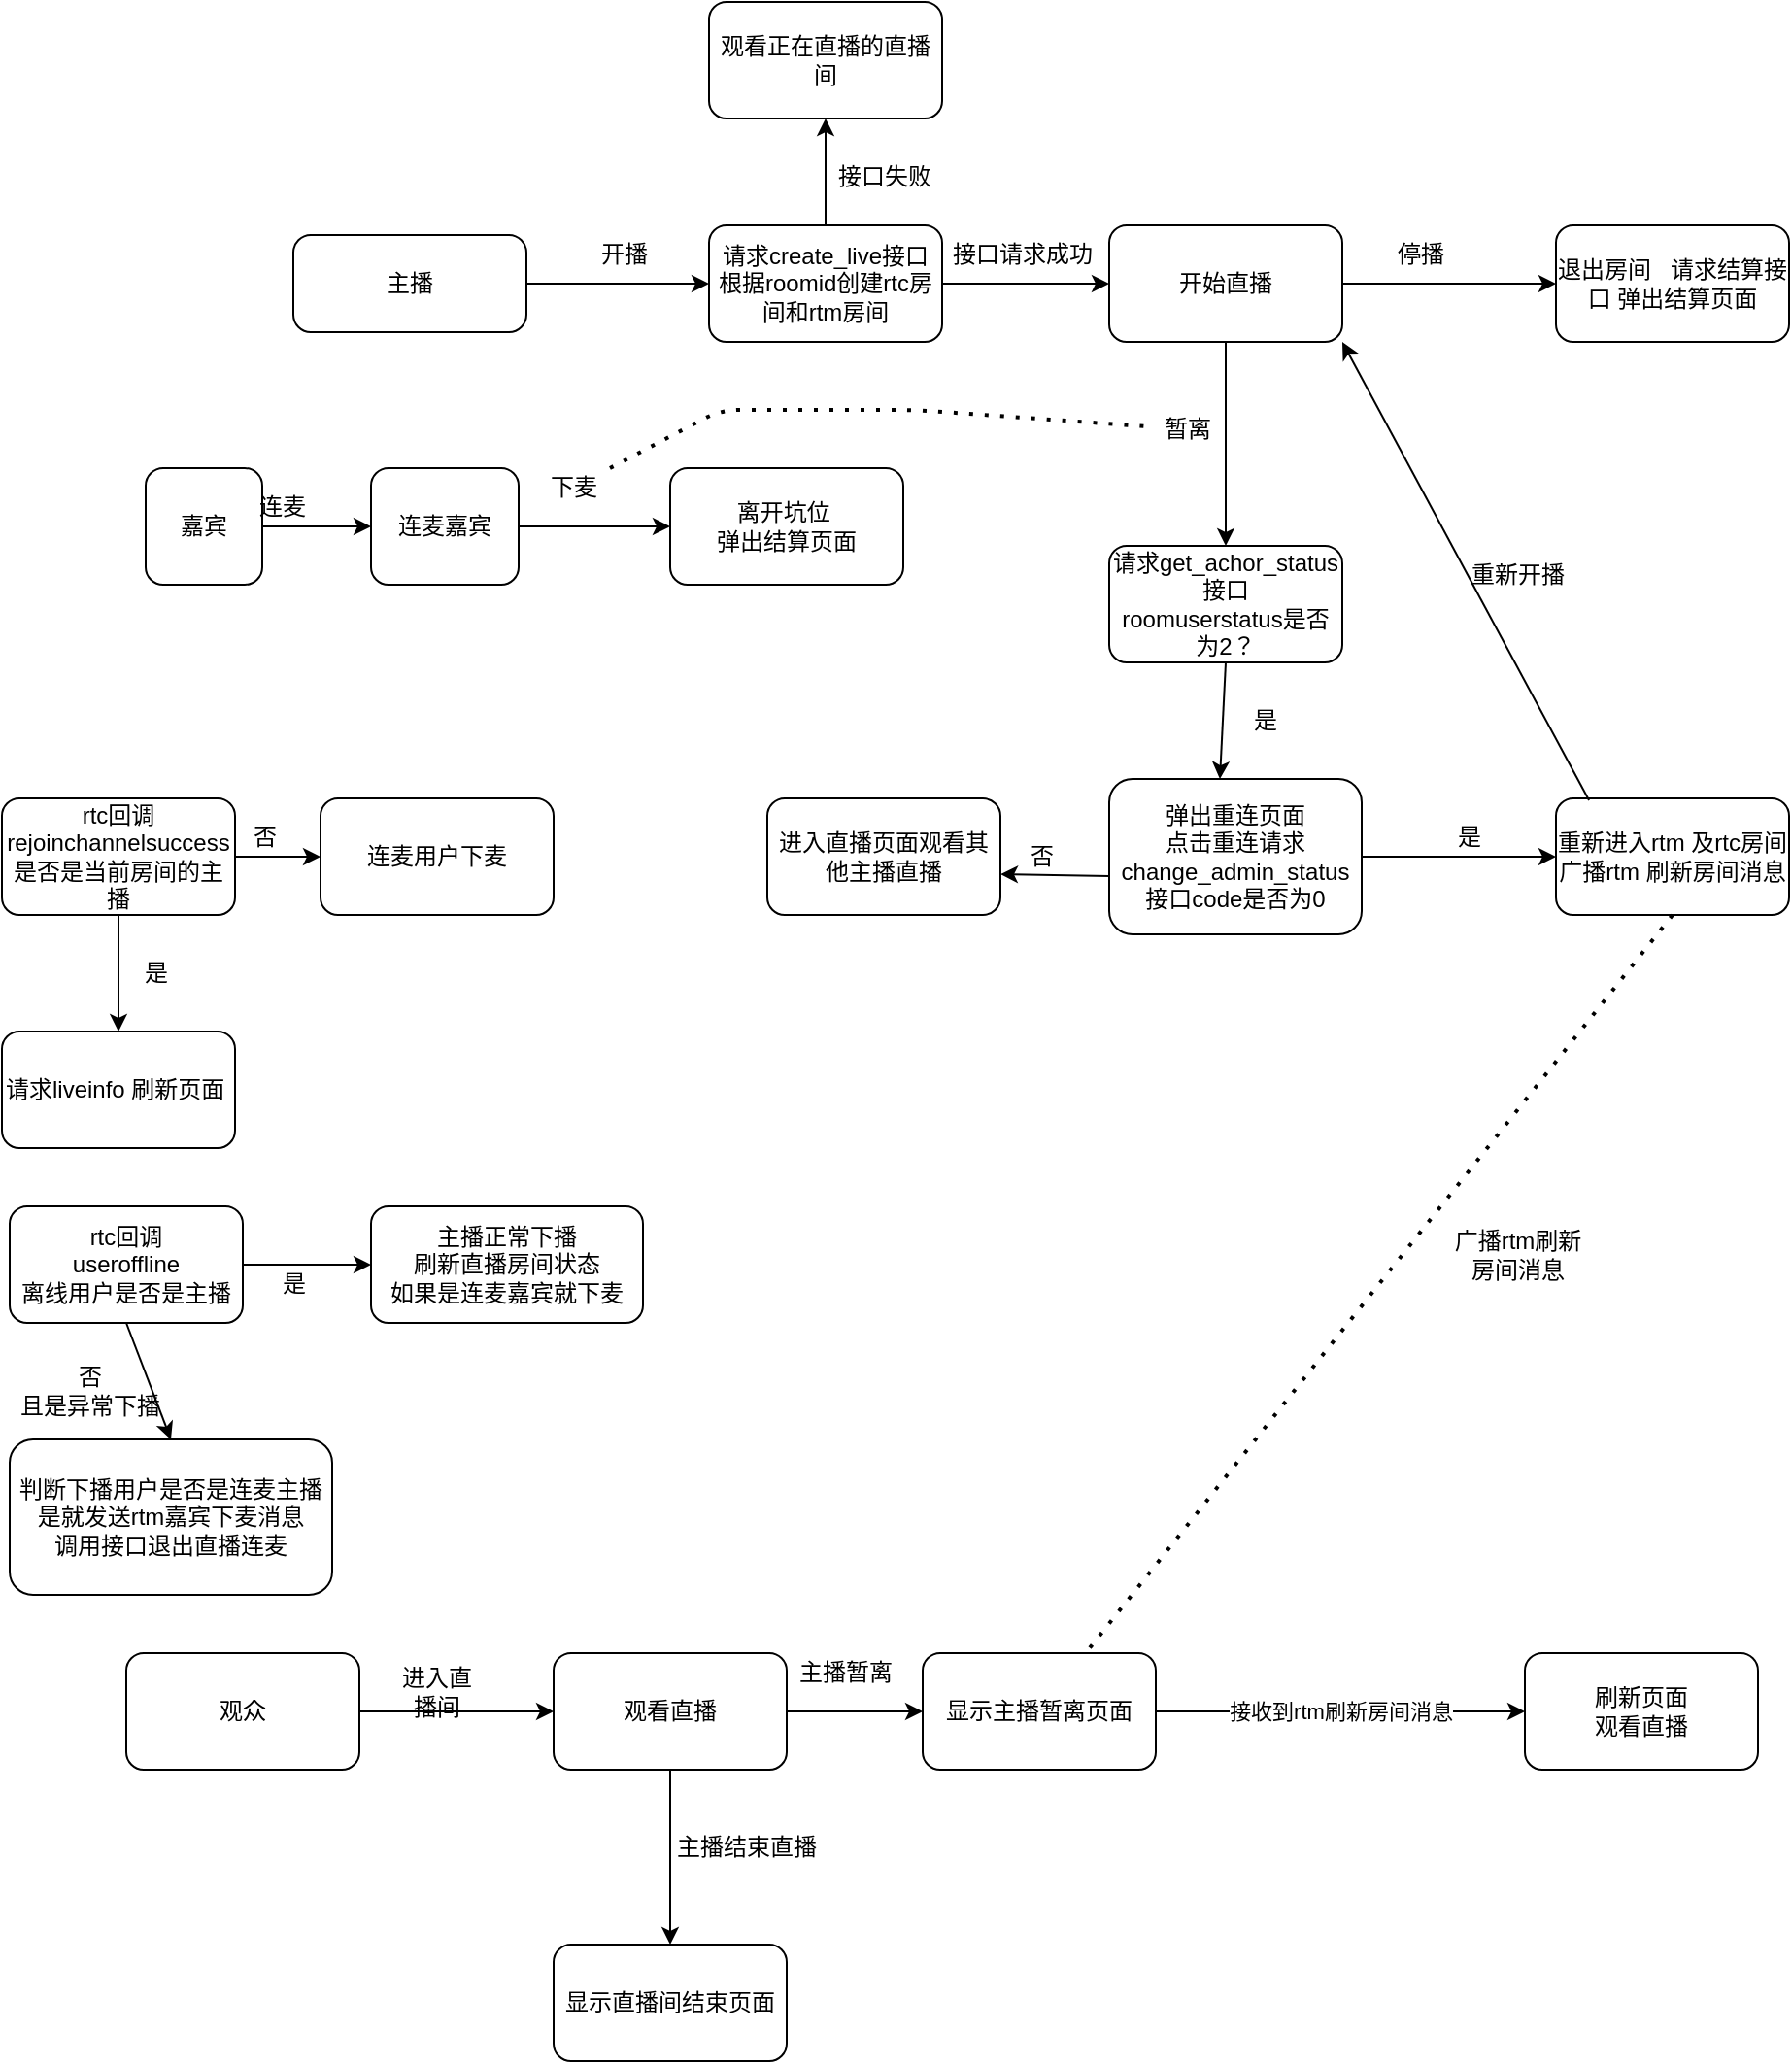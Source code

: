 <mxfile version="14.5.8" type="github">
  <diagram id="C5RBs43oDa-KdzZeNtuy" name="Page-1">
    <mxGraphModel dx="1800" dy="684" grid="1" gridSize="10" guides="1" tooltips="1" connect="1" arrows="1" fold="1" page="1" pageScale="1" pageWidth="827" pageHeight="1169" math="0" shadow="0">
      <root>
        <mxCell id="WIyWlLk6GJQsqaUBKTNV-0" />
        <mxCell id="WIyWlLk6GJQsqaUBKTNV-1" parent="WIyWlLk6GJQsqaUBKTNV-0" />
        <mxCell id="g48fNDkBXVpFaVi7_BF4-2" value="主播" style="rounded=1;whiteSpace=wrap;html=1;arcSize=18;" vertex="1" parent="WIyWlLk6GJQsqaUBKTNV-1">
          <mxGeometry x="80" y="400" width="120" height="50" as="geometry" />
        </mxCell>
        <mxCell id="g48fNDkBXVpFaVi7_BF4-7" value="请求create_live接口&lt;br&gt;根据roomid创建rtc房间和rtm房间" style="rounded=1;whiteSpace=wrap;html=1;" vertex="1" parent="WIyWlLk6GJQsqaUBKTNV-1">
          <mxGeometry x="294" y="395" width="120" height="60" as="geometry" />
        </mxCell>
        <mxCell id="g48fNDkBXVpFaVi7_BF4-8" value="" style="endArrow=classic;html=1;exitX=1;exitY=0.5;exitDx=0;exitDy=0;entryX=0;entryY=0.5;entryDx=0;entryDy=0;" edge="1" parent="WIyWlLk6GJQsqaUBKTNV-1" source="g48fNDkBXVpFaVi7_BF4-2" target="g48fNDkBXVpFaVi7_BF4-7">
          <mxGeometry width="50" height="50" relative="1" as="geometry">
            <mxPoint x="320" y="370" as="sourcePoint" />
            <mxPoint x="370" y="320" as="targetPoint" />
          </mxGeometry>
        </mxCell>
        <mxCell id="g48fNDkBXVpFaVi7_BF4-9" value="开播" style="text;html=1;align=center;verticalAlign=middle;resizable=0;points=[];autosize=1;strokeColor=none;" vertex="1" parent="WIyWlLk6GJQsqaUBKTNV-1">
          <mxGeometry x="230" y="400" width="40" height="20" as="geometry" />
        </mxCell>
        <mxCell id="g48fNDkBXVpFaVi7_BF4-10" value="开始直播" style="rounded=1;whiteSpace=wrap;html=1;" vertex="1" parent="WIyWlLk6GJQsqaUBKTNV-1">
          <mxGeometry x="500" y="395" width="120" height="60" as="geometry" />
        </mxCell>
        <mxCell id="g48fNDkBXVpFaVi7_BF4-11" value="" style="endArrow=classic;html=1;exitX=1;exitY=0.5;exitDx=0;exitDy=0;entryX=0;entryY=0.5;entryDx=0;entryDy=0;" edge="1" parent="WIyWlLk6GJQsqaUBKTNV-1" source="g48fNDkBXVpFaVi7_BF4-7" target="g48fNDkBXVpFaVi7_BF4-10">
          <mxGeometry width="50" height="50" relative="1" as="geometry">
            <mxPoint x="470" y="480" as="sourcePoint" />
            <mxPoint x="520" y="430" as="targetPoint" />
          </mxGeometry>
        </mxCell>
        <mxCell id="g48fNDkBXVpFaVi7_BF4-12" value="接口请求成功" style="text;html=1;align=center;verticalAlign=middle;resizable=0;points=[];autosize=1;strokeColor=none;" vertex="1" parent="WIyWlLk6GJQsqaUBKTNV-1">
          <mxGeometry x="410" y="400" width="90" height="20" as="geometry" />
        </mxCell>
        <mxCell id="g48fNDkBXVpFaVi7_BF4-13" value="观看正在直播的直播间" style="rounded=1;whiteSpace=wrap;html=1;" vertex="1" parent="WIyWlLk6GJQsqaUBKTNV-1">
          <mxGeometry x="294" y="280" width="120" height="60" as="geometry" />
        </mxCell>
        <mxCell id="g48fNDkBXVpFaVi7_BF4-14" value="" style="endArrow=classic;html=1;exitX=0.5;exitY=0;exitDx=0;exitDy=0;entryX=0.5;entryY=1;entryDx=0;entryDy=0;" edge="1" parent="WIyWlLk6GJQsqaUBKTNV-1" source="g48fNDkBXVpFaVi7_BF4-7" target="g48fNDkBXVpFaVi7_BF4-13">
          <mxGeometry width="50" height="50" relative="1" as="geometry">
            <mxPoint x="350" y="390" as="sourcePoint" />
            <mxPoint x="400" y="340" as="targetPoint" />
          </mxGeometry>
        </mxCell>
        <mxCell id="g48fNDkBXVpFaVi7_BF4-15" value="接口失败" style="text;html=1;align=center;verticalAlign=middle;resizable=0;points=[];autosize=1;strokeColor=none;" vertex="1" parent="WIyWlLk6GJQsqaUBKTNV-1">
          <mxGeometry x="354" y="360" width="60" height="20" as="geometry" />
        </mxCell>
        <mxCell id="g48fNDkBXVpFaVi7_BF4-16" value="退出房间&amp;nbsp; &amp;nbsp;请求结算接口 弹出结算页面" style="rounded=1;whiteSpace=wrap;html=1;" vertex="1" parent="WIyWlLk6GJQsqaUBKTNV-1">
          <mxGeometry x="730" y="395" width="120" height="60" as="geometry" />
        </mxCell>
        <mxCell id="g48fNDkBXVpFaVi7_BF4-17" value="" style="endArrow=classic;html=1;exitX=1;exitY=0.5;exitDx=0;exitDy=0;entryX=0;entryY=0.5;entryDx=0;entryDy=0;" edge="1" parent="WIyWlLk6GJQsqaUBKTNV-1" source="g48fNDkBXVpFaVi7_BF4-10" target="g48fNDkBXVpFaVi7_BF4-16">
          <mxGeometry width="50" height="50" relative="1" as="geometry">
            <mxPoint x="510" y="470" as="sourcePoint" />
            <mxPoint x="560" y="420" as="targetPoint" />
          </mxGeometry>
        </mxCell>
        <mxCell id="g48fNDkBXVpFaVi7_BF4-18" value="停播" style="text;html=1;align=center;verticalAlign=middle;resizable=0;points=[];autosize=1;strokeColor=none;" vertex="1" parent="WIyWlLk6GJQsqaUBKTNV-1">
          <mxGeometry x="640" y="400" width="40" height="20" as="geometry" />
        </mxCell>
        <mxCell id="g48fNDkBXVpFaVi7_BF4-19" value="请求get_achor_status接口&lt;br&gt;roomuserstatus是否为2？" style="rounded=1;whiteSpace=wrap;html=1;" vertex="1" parent="WIyWlLk6GJQsqaUBKTNV-1">
          <mxGeometry x="500" y="560" width="120" height="60" as="geometry" />
        </mxCell>
        <mxCell id="g48fNDkBXVpFaVi7_BF4-22" value="" style="endArrow=classic;html=1;exitX=0.5;exitY=1;exitDx=0;exitDy=0;entryX=0.5;entryY=0;entryDx=0;entryDy=0;" edge="1" parent="WIyWlLk6GJQsqaUBKTNV-1" source="g48fNDkBXVpFaVi7_BF4-10" target="g48fNDkBXVpFaVi7_BF4-19">
          <mxGeometry width="50" height="50" relative="1" as="geometry">
            <mxPoint x="510" y="530" as="sourcePoint" />
            <mxPoint x="560" y="480" as="targetPoint" />
            <Array as="points" />
          </mxGeometry>
        </mxCell>
        <mxCell id="g48fNDkBXVpFaVi7_BF4-23" value="暂离" style="text;html=1;align=center;verticalAlign=middle;resizable=0;points=[];autosize=1;strokeColor=none;" vertex="1" parent="WIyWlLk6GJQsqaUBKTNV-1">
          <mxGeometry x="520" y="490" width="40" height="20" as="geometry" />
        </mxCell>
        <mxCell id="g48fNDkBXVpFaVi7_BF4-24" value="弹出重连页面&lt;br&gt;点击重连请求&lt;br&gt;change_admin_status接口code是否为0" style="rounded=1;whiteSpace=wrap;html=1;" vertex="1" parent="WIyWlLk6GJQsqaUBKTNV-1">
          <mxGeometry x="500" y="680" width="130" height="80" as="geometry" />
        </mxCell>
        <mxCell id="g48fNDkBXVpFaVi7_BF4-25" value="" style="endArrow=classic;html=1;exitX=0.5;exitY=1;exitDx=0;exitDy=0;" edge="1" parent="WIyWlLk6GJQsqaUBKTNV-1" source="g48fNDkBXVpFaVi7_BF4-19">
          <mxGeometry width="50" height="50" relative="1" as="geometry">
            <mxPoint x="540" y="770" as="sourcePoint" />
            <mxPoint x="557" y="680" as="targetPoint" />
          </mxGeometry>
        </mxCell>
        <mxCell id="g48fNDkBXVpFaVi7_BF4-26" value="是" style="text;html=1;align=center;verticalAlign=middle;resizable=0;points=[];autosize=1;strokeColor=none;" vertex="1" parent="WIyWlLk6GJQsqaUBKTNV-1">
          <mxGeometry x="565" y="640" width="30" height="20" as="geometry" />
        </mxCell>
        <mxCell id="g48fNDkBXVpFaVi7_BF4-27" value="重新进入rtm 及rtc房间&lt;br&gt;广播rtm 刷新房间消息" style="rounded=1;whiteSpace=wrap;html=1;" vertex="1" parent="WIyWlLk6GJQsqaUBKTNV-1">
          <mxGeometry x="730" y="690" width="120" height="60" as="geometry" />
        </mxCell>
        <mxCell id="g48fNDkBXVpFaVi7_BF4-28" value="" style="endArrow=classic;html=1;entryX=0;entryY=0.5;entryDx=0;entryDy=0;" edge="1" parent="WIyWlLk6GJQsqaUBKTNV-1" target="g48fNDkBXVpFaVi7_BF4-27">
          <mxGeometry width="50" height="50" relative="1" as="geometry">
            <mxPoint x="630" y="720" as="sourcePoint" />
            <mxPoint x="810" y="720" as="targetPoint" />
          </mxGeometry>
        </mxCell>
        <mxCell id="g48fNDkBXVpFaVi7_BF4-29" value="" style="endArrow=classic;html=1;exitX=0.142;exitY=0.017;exitDx=0;exitDy=0;exitPerimeter=0;entryX=1;entryY=1;entryDx=0;entryDy=0;" edge="1" parent="WIyWlLk6GJQsqaUBKTNV-1" source="g48fNDkBXVpFaVi7_BF4-27" target="g48fNDkBXVpFaVi7_BF4-10">
          <mxGeometry width="50" height="50" relative="1" as="geometry">
            <mxPoint x="520" y="710" as="sourcePoint" />
            <mxPoint x="570" y="660" as="targetPoint" />
            <Array as="points" />
          </mxGeometry>
        </mxCell>
        <mxCell id="g48fNDkBXVpFaVi7_BF4-30" style="edgeStyle=none;rounded=0;orthogonalLoop=1;jettySize=auto;html=1;entryX=0.75;entryY=0;entryDx=0;entryDy=0;" edge="1" parent="WIyWlLk6GJQsqaUBKTNV-1" source="g48fNDkBXVpFaVi7_BF4-24" target="g48fNDkBXVpFaVi7_BF4-24">
          <mxGeometry relative="1" as="geometry" />
        </mxCell>
        <mxCell id="g48fNDkBXVpFaVi7_BF4-32" value="重新开播" style="text;html=1;align=center;verticalAlign=middle;resizable=0;points=[];autosize=1;strokeColor=none;" vertex="1" parent="WIyWlLk6GJQsqaUBKTNV-1">
          <mxGeometry x="680" y="564.5" width="60" height="20" as="geometry" />
        </mxCell>
        <mxCell id="g48fNDkBXVpFaVi7_BF4-33" value="进入直播页面观看其他主播直播" style="rounded=1;whiteSpace=wrap;html=1;" vertex="1" parent="WIyWlLk6GJQsqaUBKTNV-1">
          <mxGeometry x="324" y="690" width="120" height="60" as="geometry" />
        </mxCell>
        <mxCell id="g48fNDkBXVpFaVi7_BF4-34" value="" style="endArrow=classic;html=1;exitX=0;exitY=0.625;exitDx=0;exitDy=0;entryX=1;entryY=0.65;entryDx=0;entryDy=0;exitPerimeter=0;entryPerimeter=0;" edge="1" parent="WIyWlLk6GJQsqaUBKTNV-1" source="g48fNDkBXVpFaVi7_BF4-24" target="g48fNDkBXVpFaVi7_BF4-33">
          <mxGeometry width="50" height="50" relative="1" as="geometry">
            <mxPoint x="630" y="850" as="sourcePoint" />
            <mxPoint x="680" y="800" as="targetPoint" />
          </mxGeometry>
        </mxCell>
        <mxCell id="g48fNDkBXVpFaVi7_BF4-35" value="否" style="text;html=1;align=center;verticalAlign=middle;resizable=0;points=[];autosize=1;strokeColor=none;" vertex="1" parent="WIyWlLk6GJQsqaUBKTNV-1">
          <mxGeometry x="450" y="710" width="30" height="20" as="geometry" />
        </mxCell>
        <mxCell id="g48fNDkBXVpFaVi7_BF4-37" value="是" style="text;html=1;align=center;verticalAlign=middle;resizable=0;points=[];autosize=1;strokeColor=none;" vertex="1" parent="WIyWlLk6GJQsqaUBKTNV-1">
          <mxGeometry x="670" y="700" width="30" height="20" as="geometry" />
        </mxCell>
        <mxCell id="g48fNDkBXVpFaVi7_BF4-38" value="观众" style="rounded=1;whiteSpace=wrap;html=1;" vertex="1" parent="WIyWlLk6GJQsqaUBKTNV-1">
          <mxGeometry x="-6" y="1130" width="120" height="60" as="geometry" />
        </mxCell>
        <mxCell id="g48fNDkBXVpFaVi7_BF4-39" value="观看直播" style="rounded=1;whiteSpace=wrap;html=1;" vertex="1" parent="WIyWlLk6GJQsqaUBKTNV-1">
          <mxGeometry x="214" y="1130" width="120" height="60" as="geometry" />
        </mxCell>
        <mxCell id="g48fNDkBXVpFaVi7_BF4-40" value="" style="endArrow=classic;html=1;exitX=1;exitY=0.5;exitDx=0;exitDy=0;entryX=0;entryY=0.5;entryDx=0;entryDy=0;" edge="1" parent="WIyWlLk6GJQsqaUBKTNV-1" source="g48fNDkBXVpFaVi7_BF4-38" target="g48fNDkBXVpFaVi7_BF4-39">
          <mxGeometry width="50" height="50" relative="1" as="geometry">
            <mxPoint x="334" y="1000" as="sourcePoint" />
            <mxPoint x="384" y="950" as="targetPoint" />
          </mxGeometry>
        </mxCell>
        <mxCell id="g48fNDkBXVpFaVi7_BF4-41" value="进入直播间" style="text;html=1;strokeColor=none;fillColor=none;align=center;verticalAlign=middle;whiteSpace=wrap;rounded=0;" vertex="1" parent="WIyWlLk6GJQsqaUBKTNV-1">
          <mxGeometry x="134" y="1140" width="40" height="20" as="geometry" />
        </mxCell>
        <mxCell id="g48fNDkBXVpFaVi7_BF4-42" value="显示主播暂离页面" style="rounded=1;whiteSpace=wrap;html=1;" vertex="1" parent="WIyWlLk6GJQsqaUBKTNV-1">
          <mxGeometry x="404" y="1130" width="120" height="60" as="geometry" />
        </mxCell>
        <mxCell id="g48fNDkBXVpFaVi7_BF4-43" value="" style="endArrow=classic;html=1;exitX=1;exitY=0.5;exitDx=0;exitDy=0;entryX=0;entryY=0.5;entryDx=0;entryDy=0;" edge="1" parent="WIyWlLk6GJQsqaUBKTNV-1" source="g48fNDkBXVpFaVi7_BF4-39" target="g48fNDkBXVpFaVi7_BF4-42">
          <mxGeometry width="50" height="50" relative="1" as="geometry">
            <mxPoint x="344" y="1200" as="sourcePoint" />
            <mxPoint x="394" y="1150" as="targetPoint" />
          </mxGeometry>
        </mxCell>
        <mxCell id="g48fNDkBXVpFaVi7_BF4-44" value="主播暂离" style="text;html=1;align=center;verticalAlign=middle;resizable=0;points=[];autosize=1;strokeColor=none;" vertex="1" parent="WIyWlLk6GJQsqaUBKTNV-1">
          <mxGeometry x="334" y="1130" width="60" height="20" as="geometry" />
        </mxCell>
        <mxCell id="g48fNDkBXVpFaVi7_BF4-45" value="显示直播间结束页面" style="rounded=1;whiteSpace=wrap;html=1;" vertex="1" parent="WIyWlLk6GJQsqaUBKTNV-1">
          <mxGeometry x="214" y="1280" width="120" height="60" as="geometry" />
        </mxCell>
        <mxCell id="g48fNDkBXVpFaVi7_BF4-46" value="" style="endArrow=classic;html=1;exitX=0.5;exitY=1;exitDx=0;exitDy=0;entryX=0.5;entryY=0;entryDx=0;entryDy=0;" edge="1" parent="WIyWlLk6GJQsqaUBKTNV-1" source="g48fNDkBXVpFaVi7_BF4-39" target="g48fNDkBXVpFaVi7_BF4-45">
          <mxGeometry width="50" height="50" relative="1" as="geometry">
            <mxPoint x="344" y="1260" as="sourcePoint" />
            <mxPoint x="394" y="1210" as="targetPoint" />
          </mxGeometry>
        </mxCell>
        <mxCell id="g48fNDkBXVpFaVi7_BF4-47" value="主播结束直播" style="text;html=1;align=center;verticalAlign=middle;resizable=0;points=[];autosize=1;strokeColor=none;" vertex="1" parent="WIyWlLk6GJQsqaUBKTNV-1">
          <mxGeometry x="268" y="1220" width="90" height="20" as="geometry" />
        </mxCell>
        <mxCell id="g48fNDkBXVpFaVi7_BF4-48" value="刷新页面&lt;br&gt;观看直播" style="rounded=1;whiteSpace=wrap;html=1;" vertex="1" parent="WIyWlLk6GJQsqaUBKTNV-1">
          <mxGeometry x="714" y="1130" width="120" height="60" as="geometry" />
        </mxCell>
        <mxCell id="g48fNDkBXVpFaVi7_BF4-49" value="" style="endArrow=classic;html=1;exitX=1;exitY=0.5;exitDx=0;exitDy=0;entryX=0;entryY=0.5;entryDx=0;entryDy=0;" edge="1" parent="WIyWlLk6GJQsqaUBKTNV-1" source="g48fNDkBXVpFaVi7_BF4-42" target="g48fNDkBXVpFaVi7_BF4-48">
          <mxGeometry relative="1" as="geometry">
            <mxPoint x="474" y="1070" as="sourcePoint" />
            <mxPoint x="634" y="1070" as="targetPoint" />
          </mxGeometry>
        </mxCell>
        <mxCell id="g48fNDkBXVpFaVi7_BF4-50" value="接收到rtm刷新房间消息" style="edgeLabel;resizable=0;html=1;align=center;verticalAlign=middle;" connectable="0" vertex="1" parent="g48fNDkBXVpFaVi7_BF4-49">
          <mxGeometry relative="1" as="geometry" />
        </mxCell>
        <mxCell id="g48fNDkBXVpFaVi7_BF4-52" value="" style="endArrow=none;dashed=1;html=1;dashPattern=1 3;strokeWidth=2;exitX=0.5;exitY=1;exitDx=0;exitDy=0;" edge="1" parent="WIyWlLk6GJQsqaUBKTNV-1" source="g48fNDkBXVpFaVi7_BF4-27" target="g48fNDkBXVpFaVi7_BF4-42">
          <mxGeometry width="50" height="50" relative="1" as="geometry">
            <mxPoint x="430" y="840" as="sourcePoint" />
            <mxPoint x="480" y="790" as="targetPoint" />
          </mxGeometry>
        </mxCell>
        <mxCell id="g48fNDkBXVpFaVi7_BF4-53" value="广播rtm刷新&lt;br&gt;房间消息" style="text;html=1;align=center;verticalAlign=middle;resizable=0;points=[];autosize=1;strokeColor=none;" vertex="1" parent="WIyWlLk6GJQsqaUBKTNV-1">
          <mxGeometry x="670" y="910" width="80" height="30" as="geometry" />
        </mxCell>
        <mxCell id="g48fNDkBXVpFaVi7_BF4-56" value="嘉宾" style="rounded=1;whiteSpace=wrap;html=1;" vertex="1" parent="WIyWlLk6GJQsqaUBKTNV-1">
          <mxGeometry x="4" y="520" width="60" height="60" as="geometry" />
        </mxCell>
        <mxCell id="g48fNDkBXVpFaVi7_BF4-67" style="edgeStyle=none;rounded=0;orthogonalLoop=1;jettySize=auto;html=1;exitX=1;exitY=0.5;exitDx=0;exitDy=0;" edge="1" parent="WIyWlLk6GJQsqaUBKTNV-1" source="g48fNDkBXVpFaVi7_BF4-56" target="g48fNDkBXVpFaVi7_BF4-56">
          <mxGeometry relative="1" as="geometry" />
        </mxCell>
        <mxCell id="g48fNDkBXVpFaVi7_BF4-68" value="连麦嘉宾" style="rounded=1;whiteSpace=wrap;html=1;" vertex="1" parent="WIyWlLk6GJQsqaUBKTNV-1">
          <mxGeometry x="120" y="520" width="76" height="60" as="geometry" />
        </mxCell>
        <mxCell id="g48fNDkBXVpFaVi7_BF4-69" value="" style="endArrow=classic;html=1;exitX=1;exitY=0.5;exitDx=0;exitDy=0;entryX=0;entryY=0.5;entryDx=0;entryDy=0;" edge="1" parent="WIyWlLk6GJQsqaUBKTNV-1" source="g48fNDkBXVpFaVi7_BF4-56" target="g48fNDkBXVpFaVi7_BF4-68">
          <mxGeometry width="50" height="50" relative="1" as="geometry">
            <mxPoint x="64" y="500" as="sourcePoint" />
            <mxPoint x="114" y="450" as="targetPoint" />
          </mxGeometry>
        </mxCell>
        <mxCell id="g48fNDkBXVpFaVi7_BF4-70" value="连麦" style="text;html=1;align=center;verticalAlign=middle;resizable=0;points=[];autosize=1;strokeColor=none;" vertex="1" parent="WIyWlLk6GJQsqaUBKTNV-1">
          <mxGeometry x="54" y="530" width="40" height="20" as="geometry" />
        </mxCell>
        <mxCell id="g48fNDkBXVpFaVi7_BF4-71" value="离开坑位&amp;nbsp;&lt;br&gt;弹出结算页面" style="rounded=1;whiteSpace=wrap;html=1;" vertex="1" parent="WIyWlLk6GJQsqaUBKTNV-1">
          <mxGeometry x="274" y="520" width="120" height="60" as="geometry" />
        </mxCell>
        <mxCell id="g48fNDkBXVpFaVi7_BF4-72" value="" style="endArrow=classic;html=1;exitX=1;exitY=0.5;exitDx=0;exitDy=0;entryX=0;entryY=0.5;entryDx=0;entryDy=0;" edge="1" parent="WIyWlLk6GJQsqaUBKTNV-1" source="g48fNDkBXVpFaVi7_BF4-68" target="g48fNDkBXVpFaVi7_BF4-71">
          <mxGeometry width="50" height="50" relative="1" as="geometry">
            <mxPoint x="194" y="490" as="sourcePoint" />
            <mxPoint x="244" y="440" as="targetPoint" />
          </mxGeometry>
        </mxCell>
        <mxCell id="g48fNDkBXVpFaVi7_BF4-73" value="下麦" style="text;html=1;align=center;verticalAlign=middle;resizable=0;points=[];autosize=1;strokeColor=none;" vertex="1" parent="WIyWlLk6GJQsqaUBKTNV-1">
          <mxGeometry x="204" y="520" width="40" height="20" as="geometry" />
        </mxCell>
        <mxCell id="g48fNDkBXVpFaVi7_BF4-74" value="" style="endArrow=none;dashed=1;html=1;dashPattern=1 3;strokeWidth=2;" edge="1" parent="WIyWlLk6GJQsqaUBKTNV-1" source="g48fNDkBXVpFaVi7_BF4-73" target="g48fNDkBXVpFaVi7_BF4-23">
          <mxGeometry width="50" height="50" relative="1" as="geometry">
            <mxPoint x="420" y="540" as="sourcePoint" />
            <mxPoint x="470" y="490" as="targetPoint" />
            <Array as="points">
              <mxPoint x="300" y="490" />
              <mxPoint x="400" y="490" />
            </Array>
          </mxGeometry>
        </mxCell>
        <mxCell id="g48fNDkBXVpFaVi7_BF4-75" value="rtc回调&lt;br&gt;rejoinchannelsuccess&lt;br&gt;是否是当前房间的主播" style="rounded=1;whiteSpace=wrap;html=1;" vertex="1" parent="WIyWlLk6GJQsqaUBKTNV-1">
          <mxGeometry x="-70" y="690" width="120" height="60" as="geometry" />
        </mxCell>
        <mxCell id="g48fNDkBXVpFaVi7_BF4-76" value="连麦用户下麦" style="rounded=1;whiteSpace=wrap;html=1;" vertex="1" parent="WIyWlLk6GJQsqaUBKTNV-1">
          <mxGeometry x="94" y="690" width="120" height="60" as="geometry" />
        </mxCell>
        <mxCell id="g48fNDkBXVpFaVi7_BF4-77" value="" style="endArrow=classic;html=1;exitX=1;exitY=0.5;exitDx=0;exitDy=0;entryX=0;entryY=0.5;entryDx=0;entryDy=0;" edge="1" parent="WIyWlLk6GJQsqaUBKTNV-1" source="g48fNDkBXVpFaVi7_BF4-75" target="g48fNDkBXVpFaVi7_BF4-76">
          <mxGeometry width="50" height="50" relative="1" as="geometry">
            <mxPoint x="250" y="930" as="sourcePoint" />
            <mxPoint x="300" y="880" as="targetPoint" />
          </mxGeometry>
        </mxCell>
        <mxCell id="g48fNDkBXVpFaVi7_BF4-78" value="否" style="text;html=1;align=center;verticalAlign=middle;resizable=0;points=[];autosize=1;strokeColor=none;" vertex="1" parent="WIyWlLk6GJQsqaUBKTNV-1">
          <mxGeometry x="50" y="700" width="30" height="20" as="geometry" />
        </mxCell>
        <mxCell id="g48fNDkBXVpFaVi7_BF4-79" value="请求liveinfo 刷新页面&amp;nbsp;" style="rounded=1;whiteSpace=wrap;html=1;" vertex="1" parent="WIyWlLk6GJQsqaUBKTNV-1">
          <mxGeometry x="-70" y="810" width="120" height="60" as="geometry" />
        </mxCell>
        <mxCell id="g48fNDkBXVpFaVi7_BF4-80" value="" style="endArrow=classic;html=1;exitX=0.5;exitY=1;exitDx=0;exitDy=0;entryX=0.5;entryY=0;entryDx=0;entryDy=0;" edge="1" parent="WIyWlLk6GJQsqaUBKTNV-1" source="g48fNDkBXVpFaVi7_BF4-75" target="g48fNDkBXVpFaVi7_BF4-79">
          <mxGeometry width="50" height="50" relative="1" as="geometry">
            <mxPoint x="80" y="850" as="sourcePoint" />
            <mxPoint x="130" y="800" as="targetPoint" />
          </mxGeometry>
        </mxCell>
        <mxCell id="g48fNDkBXVpFaVi7_BF4-81" value="是" style="text;html=1;align=center;verticalAlign=middle;resizable=0;points=[];autosize=1;strokeColor=none;" vertex="1" parent="WIyWlLk6GJQsqaUBKTNV-1">
          <mxGeometry x="-6" y="770" width="30" height="20" as="geometry" />
        </mxCell>
        <mxCell id="g48fNDkBXVpFaVi7_BF4-84" value="&lt;span&gt;rtc回调&lt;/span&gt;&lt;br&gt;useroffline&lt;br&gt;离线用户是否是主播" style="rounded=1;whiteSpace=wrap;html=1;" vertex="1" parent="WIyWlLk6GJQsqaUBKTNV-1">
          <mxGeometry x="-66" y="900" width="120" height="60" as="geometry" />
        </mxCell>
        <mxCell id="g48fNDkBXVpFaVi7_BF4-85" value="主播正常下播&lt;br&gt;刷新直播房间状态&lt;br&gt;如果是连麦嘉宾就下麦" style="rounded=1;whiteSpace=wrap;html=1;" vertex="1" parent="WIyWlLk6GJQsqaUBKTNV-1">
          <mxGeometry x="120" y="900" width="140" height="60" as="geometry" />
        </mxCell>
        <mxCell id="g48fNDkBXVpFaVi7_BF4-86" value="" style="endArrow=classic;html=1;entryX=0;entryY=0.5;entryDx=0;entryDy=0;" edge="1" parent="WIyWlLk6GJQsqaUBKTNV-1" source="g48fNDkBXVpFaVi7_BF4-84" target="g48fNDkBXVpFaVi7_BF4-85">
          <mxGeometry width="50" height="50" relative="1" as="geometry">
            <mxPoint x="50" y="1000" as="sourcePoint" />
            <mxPoint x="120.711" y="950" as="targetPoint" />
          </mxGeometry>
        </mxCell>
        <mxCell id="g48fNDkBXVpFaVi7_BF4-87" value="是" style="text;html=1;align=center;verticalAlign=middle;resizable=0;points=[];autosize=1;strokeColor=none;" vertex="1" parent="WIyWlLk6GJQsqaUBKTNV-1">
          <mxGeometry x="65" y="930" width="30" height="20" as="geometry" />
        </mxCell>
        <mxCell id="g48fNDkBXVpFaVi7_BF4-88" value="判断下播用户是否是连麦主播&lt;br&gt;是就发送rtm嘉宾下麦消息&lt;br&gt;调用接口退出直播连麦" style="rounded=1;whiteSpace=wrap;html=1;" vertex="1" parent="WIyWlLk6GJQsqaUBKTNV-1">
          <mxGeometry x="-66" y="1020" width="166" height="80" as="geometry" />
        </mxCell>
        <mxCell id="g48fNDkBXVpFaVi7_BF4-89" value="" style="endArrow=classic;html=1;exitX=0.5;exitY=1;exitDx=0;exitDy=0;entryX=0.5;entryY=0;entryDx=0;entryDy=0;" edge="1" parent="WIyWlLk6GJQsqaUBKTNV-1" source="g48fNDkBXVpFaVi7_BF4-84" target="g48fNDkBXVpFaVi7_BF4-88">
          <mxGeometry width="50" height="50" relative="1" as="geometry">
            <mxPoint x="100" y="1040" as="sourcePoint" />
            <mxPoint x="150" y="990" as="targetPoint" />
          </mxGeometry>
        </mxCell>
        <mxCell id="g48fNDkBXVpFaVi7_BF4-90" value="否&lt;br&gt;且是异常下播" style="text;html=1;align=center;verticalAlign=middle;resizable=0;points=[];autosize=1;strokeColor=none;" vertex="1" parent="WIyWlLk6GJQsqaUBKTNV-1">
          <mxGeometry x="-70" y="980" width="90" height="30" as="geometry" />
        </mxCell>
      </root>
    </mxGraphModel>
  </diagram>
</mxfile>
